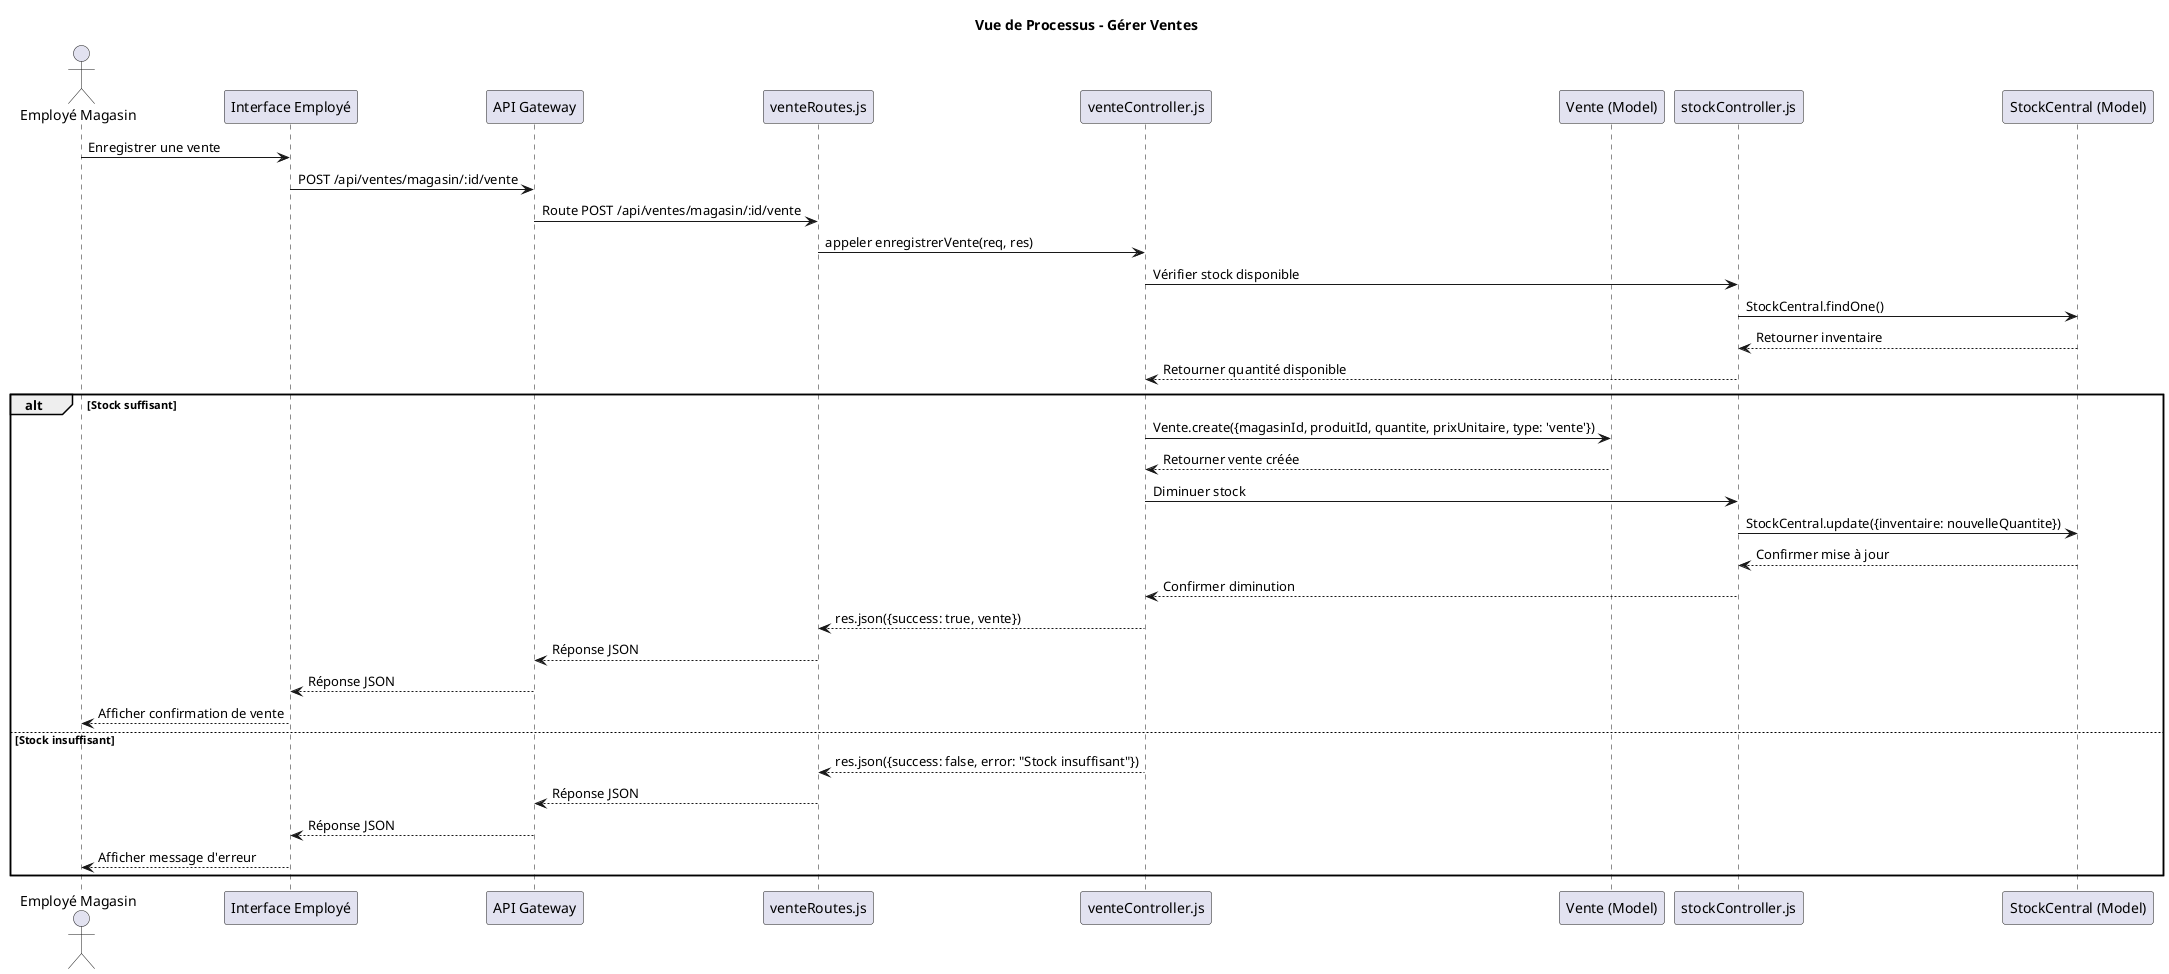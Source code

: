 @startuml vue_processus_gerer_ventes
title Vue de Processus - Gérer Ventes

actor "Employé Magasin" as EM
participant "Interface Employé" as IE
participant "API Gateway" as AG
participant "venteRoutes.js" as VR
participant "venteController.js" as VC
participant "Vente (Model)" as VM
participant "stockController.js" as SC
participant "StockCentral (Model)" as SM

EM -> IE : Enregistrer une vente
IE -> AG : POST /api/ventes/magasin/:id/vente
AG -> VR : Route POST /api/ventes/magasin/:id/vente
VR -> VC : appeler enregistrerVente(req, res)

VC -> SC : Vérifier stock disponible
SC -> SM : StockCentral.findOne()
SM --> SC : Retourner inventaire
SC --> VC : Retourner quantité disponible

alt Stock suffisant
    VC -> VM : Vente.create({magasinId, produitId, quantite, prixUnitaire, type: 'vente'})
    VM --> VC : Retourner vente créée
    
    VC -> SC : Diminuer stock
    SC -> SM : StockCentral.update({inventaire: nouvelleQuantite})
    SM --> SC : Confirmer mise à jour
    SC --> VC : Confirmer diminution
    
    VC --> VR : res.json({success: true, vente})
    VR --> AG : Réponse JSON
    AG --> IE : Réponse JSON
    IE --> EM : Afficher confirmation de vente
else Stock insuffisant
    VC --> VR : res.json({success: false, error: "Stock insuffisant"})
    VR --> AG : Réponse JSON
    AG --> IE : Réponse JSON
    IE --> EM : Afficher message d'erreur
end

@enduml 